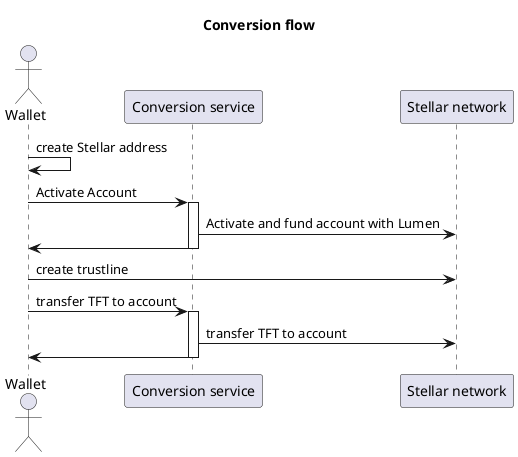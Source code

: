 @startuml conversionflow

title Conversion flow

actor Wallet
participant "Conversion service" as cs
participant "Stellar network" as sn

Wallet-> Wallet: create Stellar address

Wallet -> cs: Activate Account
activate cs
cs-> sn: Activate and fund account with Lumen
cs->Wallet
deactivate cs

Wallet->sn: create trustline
Wallet->cs: transfer TFT to account
activate cs
cs-> sn : transfer TFT to account
cs->Wallet
deactivate cs




@enduml